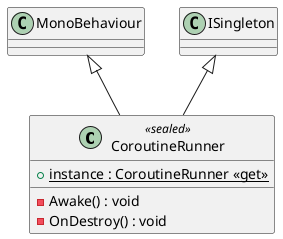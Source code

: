 @startuml
class CoroutineRunner <<sealed>> {
    - Awake() : void
    - OnDestroy() : void
    + {static} instance : CoroutineRunner <<get>>
}
MonoBehaviour <|-- CoroutineRunner
ISingleton <|-- CoroutineRunner
@enduml
